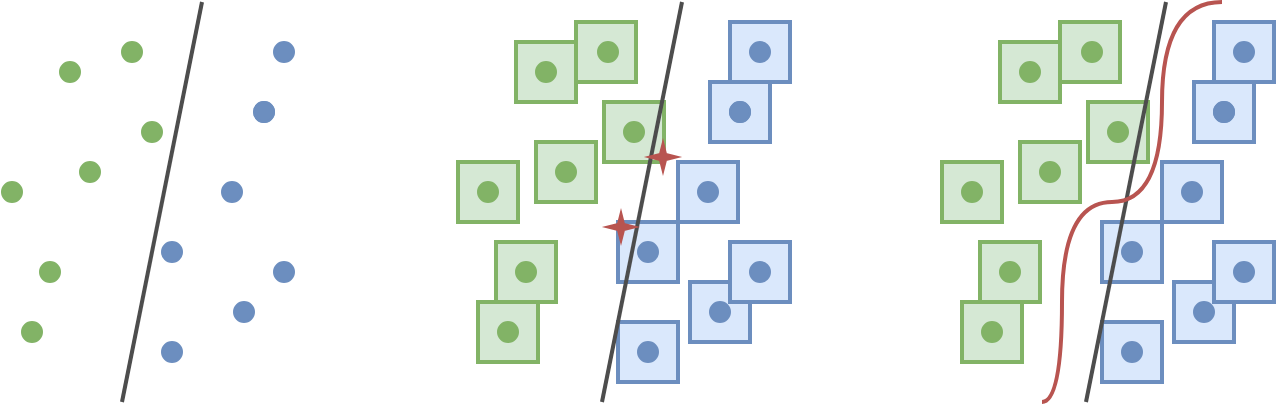 <mxfile version="21.3.0" type="github">
  <diagram name="第 1 页" id="va2elEv_ePMMwIXMEIVM">
    <mxGraphModel dx="773" dy="483" grid="1" gridSize="10" guides="1" tooltips="1" connect="1" arrows="1" fold="1" page="1" pageScale="1" pageWidth="827" pageHeight="1169" math="0" shadow="0">
      <root>
        <mxCell id="0" />
        <mxCell id="1" parent="0" />
        <mxCell id="1JI51tQYWNCI1HL2yKrb-83" value="" style="whiteSpace=wrap;html=1;aspect=fixed;fillColor=#dae8fc;strokeColor=#6c8ebf;strokeWidth=2;" vertex="1" parent="1">
          <mxGeometry x="358" y="360" width="30" height="30" as="geometry" />
        </mxCell>
        <mxCell id="1JI51tQYWNCI1HL2yKrb-85" value="" style="whiteSpace=wrap;html=1;aspect=fixed;fillColor=#dae8fc;strokeColor=#6c8ebf;strokeWidth=2;" vertex="1" parent="1">
          <mxGeometry x="394" y="340" width="30" height="30" as="geometry" />
        </mxCell>
        <mxCell id="1JI51tQYWNCI1HL2yKrb-86" value="" style="whiteSpace=wrap;html=1;aspect=fixed;fillColor=#dae8fc;strokeColor=#6c8ebf;strokeWidth=2;" vertex="1" parent="1">
          <mxGeometry x="358" y="310" width="30" height="30" as="geometry" />
        </mxCell>
        <mxCell id="1JI51tQYWNCI1HL2yKrb-50" value="" style="whiteSpace=wrap;html=1;aspect=fixed;fillColor=#d5e8d4;strokeColor=#82b366;strokeWidth=2;" vertex="1" parent="1">
          <mxGeometry x="307" y="220" width="30" height="30" as="geometry" />
        </mxCell>
        <mxCell id="1JI51tQYWNCI1HL2yKrb-51" value="" style="whiteSpace=wrap;html=1;aspect=fixed;fillColor=#d5e8d4;strokeColor=#82b366;strokeWidth=2;" vertex="1" parent="1">
          <mxGeometry x="317" y="270" width="30" height="30" as="geometry" />
        </mxCell>
        <mxCell id="1JI51tQYWNCI1HL2yKrb-52" value="" style="whiteSpace=wrap;html=1;aspect=fixed;fillColor=#dae8fc;strokeColor=#6c8ebf;strokeWidth=2;" vertex="1" parent="1">
          <mxGeometry x="388" y="280" width="30" height="30" as="geometry" />
        </mxCell>
        <mxCell id="1JI51tQYWNCI1HL2yKrb-53" value="" style="whiteSpace=wrap;html=1;aspect=fixed;fillColor=#d5e8d4;strokeColor=#82b366;strokeWidth=2;" vertex="1" parent="1">
          <mxGeometry x="337" y="210" width="30" height="30" as="geometry" />
        </mxCell>
        <mxCell id="1JI51tQYWNCI1HL2yKrb-54" value="" style="whiteSpace=wrap;html=1;aspect=fixed;fillColor=#d5e8d4;strokeColor=#82b366;strokeWidth=2;" vertex="1" parent="1">
          <mxGeometry x="278" y="280" width="30" height="30" as="geometry" />
        </mxCell>
        <mxCell id="1JI51tQYWNCI1HL2yKrb-55" value="" style="whiteSpace=wrap;html=1;aspect=fixed;fillColor=#d5e8d4;strokeColor=#82b366;strokeWidth=2;" vertex="1" parent="1">
          <mxGeometry x="297" y="320" width="30" height="30" as="geometry" />
        </mxCell>
        <mxCell id="1JI51tQYWNCI1HL2yKrb-56" value="" style="whiteSpace=wrap;html=1;aspect=fixed;fillColor=#dae8fc;strokeColor=#6c8ebf;strokeWidth=2;" vertex="1" parent="1">
          <mxGeometry x="414" y="320" width="30" height="30" as="geometry" />
        </mxCell>
        <mxCell id="1JI51tQYWNCI1HL2yKrb-59" value="" style="whiteSpace=wrap;html=1;aspect=fixed;fillColor=#d5e8d4;strokeColor=#82b366;strokeWidth=2;" vertex="1" parent="1">
          <mxGeometry x="288" y="350" width="30" height="30" as="geometry" />
        </mxCell>
        <mxCell id="1JI51tQYWNCI1HL2yKrb-60" value="" style="whiteSpace=wrap;html=1;aspect=fixed;fillColor=#dae8fc;strokeColor=#6c8ebf;strokeWidth=2;" vertex="1" parent="1">
          <mxGeometry x="414" y="210" width="30" height="30" as="geometry" />
        </mxCell>
        <mxCell id="1JI51tQYWNCI1HL2yKrb-61" value="" style="whiteSpace=wrap;html=1;aspect=fixed;fillColor=#dae8fc;strokeColor=#6c8ebf;strokeWidth=2;" vertex="1" parent="1">
          <mxGeometry x="404" y="240" width="30" height="30" as="geometry" />
        </mxCell>
        <mxCell id="1JI51tQYWNCI1HL2yKrb-33" value="" style="whiteSpace=wrap;html=1;aspect=fixed;fillColor=#d5e8d4;strokeColor=#82b366;strokeWidth=2;" vertex="1" parent="1">
          <mxGeometry x="351" y="250" width="30" height="30" as="geometry" />
        </mxCell>
        <mxCell id="1JI51tQYWNCI1HL2yKrb-1" value="" style="ellipse;whiteSpace=wrap;html=1;aspect=fixed;fillColor=#82B366;strokeColor=#82b366;" vertex="1" parent="1">
          <mxGeometry x="79" y="230" width="10" height="10" as="geometry" />
        </mxCell>
        <mxCell id="1JI51tQYWNCI1HL2yKrb-2" value="" style="ellipse;whiteSpace=wrap;html=1;aspect=fixed;fillColor=#82B366;strokeColor=#82b366;" vertex="1" parent="1">
          <mxGeometry x="50" y="290" width="10" height="10" as="geometry" />
        </mxCell>
        <mxCell id="1JI51tQYWNCI1HL2yKrb-4" value="" style="ellipse;whiteSpace=wrap;html=1;aspect=fixed;fillColor=#82B366;strokeColor=#82b366;" vertex="1" parent="1">
          <mxGeometry x="110" y="220" width="10" height="10" as="geometry" />
        </mxCell>
        <mxCell id="1JI51tQYWNCI1HL2yKrb-5" value="" style="ellipse;whiteSpace=wrap;html=1;aspect=fixed;fillColor=#82B366;strokeColor=#82b366;" vertex="1" parent="1">
          <mxGeometry x="89" y="280" width="10" height="10" as="geometry" />
        </mxCell>
        <mxCell id="1JI51tQYWNCI1HL2yKrb-6" value="" style="ellipse;whiteSpace=wrap;html=1;aspect=fixed;fillColor=#82B366;strokeColor=#82b366;" vertex="1" parent="1">
          <mxGeometry x="69" y="330" width="10" height="10" as="geometry" />
        </mxCell>
        <mxCell id="1JI51tQYWNCI1HL2yKrb-7" value="" style="ellipse;whiteSpace=wrap;html=1;aspect=fixed;fillColor=#82B366;strokeColor=#82b366;" vertex="1" parent="1">
          <mxGeometry x="120" y="260" width="10" height="10" as="geometry" />
        </mxCell>
        <mxCell id="1JI51tQYWNCI1HL2yKrb-8" value="" style="ellipse;whiteSpace=wrap;html=1;aspect=fixed;fillColor=#82B366;strokeColor=#82b366;" vertex="1" parent="1">
          <mxGeometry x="60" y="360" width="10" height="10" as="geometry" />
        </mxCell>
        <mxCell id="1JI51tQYWNCI1HL2yKrb-9" value="" style="ellipse;whiteSpace=wrap;html=1;aspect=fixed;fillColor=#6C8EBF;strokeColor=#6c8ebf;" vertex="1" parent="1">
          <mxGeometry x="130" y="320" width="10" height="10" as="geometry" />
        </mxCell>
        <mxCell id="1JI51tQYWNCI1HL2yKrb-10" value="" style="ellipse;whiteSpace=wrap;html=1;aspect=fixed;fillColor=#6C8EBF;strokeColor=#6c8ebf;" vertex="1" parent="1">
          <mxGeometry x="130" y="370" width="10" height="10" as="geometry" />
        </mxCell>
        <mxCell id="1JI51tQYWNCI1HL2yKrb-11" value="" style="ellipse;whiteSpace=wrap;html=1;aspect=fixed;fillColor=#6C8EBF;strokeColor=#6c8ebf;" vertex="1" parent="1">
          <mxGeometry x="160" y="290" width="10" height="10" as="geometry" />
        </mxCell>
        <mxCell id="1JI51tQYWNCI1HL2yKrb-12" value="" style="ellipse;whiteSpace=wrap;html=1;aspect=fixed;fillColor=#6C8EBF;strokeColor=#6c8ebf;" vertex="1" parent="1">
          <mxGeometry x="166" y="350" width="10" height="10" as="geometry" />
        </mxCell>
        <mxCell id="1JI51tQYWNCI1HL2yKrb-13" value="" style="ellipse;whiteSpace=wrap;html=1;aspect=fixed;fillColor=#6C8EBF;strokeColor=#6c8ebf;" vertex="1" parent="1">
          <mxGeometry x="186" y="220" width="10" height="10" as="geometry" />
        </mxCell>
        <mxCell id="1JI51tQYWNCI1HL2yKrb-14" value="" style="ellipse;whiteSpace=wrap;html=1;aspect=fixed;fillColor=#6C8EBF;strokeColor=#6c8ebf;" vertex="1" parent="1">
          <mxGeometry x="186" y="330" width="10" height="10" as="geometry" />
        </mxCell>
        <mxCell id="1JI51tQYWNCI1HL2yKrb-15" value="" style="ellipse;whiteSpace=wrap;html=1;aspect=fixed;fillColor=#6C8EBF;strokeColor=#6c8ebf;" vertex="1" parent="1">
          <mxGeometry x="176" y="250" width="10" height="10" as="geometry" />
        </mxCell>
        <mxCell id="1JI51tQYWNCI1HL2yKrb-16" value="" style="endArrow=none;html=1;rounded=0;strokeWidth=2;strokeColor=#4D4D4D;" edge="1" parent="1">
          <mxGeometry width="50" height="50" relative="1" as="geometry">
            <mxPoint x="110" y="400" as="sourcePoint" />
            <mxPoint x="150" y="200" as="targetPoint" />
          </mxGeometry>
        </mxCell>
        <mxCell id="1JI51tQYWNCI1HL2yKrb-64" value="" style="ellipse;whiteSpace=wrap;html=1;aspect=fixed;fillColor=#6C8EBF;strokeColor=#6c8ebf;" vertex="1" parent="1">
          <mxGeometry x="176" y="250" width="10" height="10" as="geometry" />
        </mxCell>
        <mxCell id="1JI51tQYWNCI1HL2yKrb-65" value="" style="ellipse;whiteSpace=wrap;html=1;aspect=fixed;fillColor=#82B366;strokeColor=#82b366;" vertex="1" parent="1">
          <mxGeometry x="317" y="230" width="10" height="10" as="geometry" />
        </mxCell>
        <mxCell id="1JI51tQYWNCI1HL2yKrb-66" value="" style="ellipse;whiteSpace=wrap;html=1;aspect=fixed;fillColor=#82B366;strokeColor=#82b366;" vertex="1" parent="1">
          <mxGeometry x="288" y="290" width="10" height="10" as="geometry" />
        </mxCell>
        <mxCell id="1JI51tQYWNCI1HL2yKrb-67" value="" style="ellipse;whiteSpace=wrap;html=1;aspect=fixed;fillColor=#82B366;strokeColor=#82b366;" vertex="1" parent="1">
          <mxGeometry x="348" y="220" width="10" height="10" as="geometry" />
        </mxCell>
        <mxCell id="1JI51tQYWNCI1HL2yKrb-68" value="" style="ellipse;whiteSpace=wrap;html=1;aspect=fixed;fillColor=#82B366;strokeColor=#82b366;" vertex="1" parent="1">
          <mxGeometry x="327" y="280" width="10" height="10" as="geometry" />
        </mxCell>
        <mxCell id="1JI51tQYWNCI1HL2yKrb-69" value="" style="ellipse;whiteSpace=wrap;html=1;aspect=fixed;fillColor=#82B366;strokeColor=#82b366;" vertex="1" parent="1">
          <mxGeometry x="307" y="330" width="10" height="10" as="geometry" />
        </mxCell>
        <mxCell id="1JI51tQYWNCI1HL2yKrb-70" value="" style="ellipse;whiteSpace=wrap;html=1;aspect=fixed;fillColor=#82B366;strokeColor=#82b366;" vertex="1" parent="1">
          <mxGeometry x="361" y="260" width="10" height="10" as="geometry" />
        </mxCell>
        <mxCell id="1JI51tQYWNCI1HL2yKrb-71" value="" style="ellipse;whiteSpace=wrap;html=1;aspect=fixed;fillColor=#82B366;strokeColor=#82b366;" vertex="1" parent="1">
          <mxGeometry x="298" y="360" width="10" height="10" as="geometry" />
        </mxCell>
        <mxCell id="1JI51tQYWNCI1HL2yKrb-72" value="" style="ellipse;whiteSpace=wrap;html=1;aspect=fixed;fillColor=#6C8EBF;strokeColor=#6c8ebf;" vertex="1" parent="1">
          <mxGeometry x="368" y="320" width="10" height="10" as="geometry" />
        </mxCell>
        <mxCell id="1JI51tQYWNCI1HL2yKrb-73" value="" style="ellipse;whiteSpace=wrap;html=1;aspect=fixed;fillColor=#6C8EBF;strokeColor=#6c8ebf;" vertex="1" parent="1">
          <mxGeometry x="368" y="370" width="10" height="10" as="geometry" />
        </mxCell>
        <mxCell id="1JI51tQYWNCI1HL2yKrb-74" value="" style="ellipse;whiteSpace=wrap;html=1;aspect=fixed;fillColor=#6C8EBF;strokeColor=#6c8ebf;" vertex="1" parent="1">
          <mxGeometry x="398" y="290" width="10" height="10" as="geometry" />
        </mxCell>
        <mxCell id="1JI51tQYWNCI1HL2yKrb-75" value="" style="ellipse;whiteSpace=wrap;html=1;aspect=fixed;fillColor=#6C8EBF;strokeColor=#6c8ebf;" vertex="1" parent="1">
          <mxGeometry x="404" y="350" width="10" height="10" as="geometry" />
        </mxCell>
        <mxCell id="1JI51tQYWNCI1HL2yKrb-76" value="" style="ellipse;whiteSpace=wrap;html=1;aspect=fixed;fillColor=#6C8EBF;strokeColor=#6c8ebf;" vertex="1" parent="1">
          <mxGeometry x="424" y="220" width="10" height="10" as="geometry" />
        </mxCell>
        <mxCell id="1JI51tQYWNCI1HL2yKrb-77" value="" style="ellipse;whiteSpace=wrap;html=1;aspect=fixed;fillColor=#6C8EBF;strokeColor=#6c8ebf;" vertex="1" parent="1">
          <mxGeometry x="424" y="330" width="10" height="10" as="geometry" />
        </mxCell>
        <mxCell id="1JI51tQYWNCI1HL2yKrb-78" value="" style="ellipse;whiteSpace=wrap;html=1;aspect=fixed;fillColor=#6C8EBF;strokeColor=#6c8ebf;" vertex="1" parent="1">
          <mxGeometry x="414" y="250" width="10" height="10" as="geometry" />
        </mxCell>
        <mxCell id="1JI51tQYWNCI1HL2yKrb-79" value="" style="endArrow=none;html=1;rounded=0;strokeWidth=2;strokeColor=#4D4D4D;" edge="1" parent="1">
          <mxGeometry width="50" height="50" relative="1" as="geometry">
            <mxPoint x="350" y="400" as="sourcePoint" />
            <mxPoint x="390" y="200" as="targetPoint" />
          </mxGeometry>
        </mxCell>
        <mxCell id="1JI51tQYWNCI1HL2yKrb-80" value="" style="ellipse;whiteSpace=wrap;html=1;aspect=fixed;fillColor=#6C8EBF;strokeColor=#6c8ebf;" vertex="1" parent="1">
          <mxGeometry x="414" y="250" width="10" height="10" as="geometry" />
        </mxCell>
        <mxCell id="1JI51tQYWNCI1HL2yKrb-117" value="" style="verticalLabelPosition=bottom;verticalAlign=top;html=1;shape=mxgraph.basic.4_point_star_2;dx=0.8;fillColor=#B85450;strokeColor=#b85450;" vertex="1" parent="1">
          <mxGeometry x="373" y="270" width="15" height="15" as="geometry" />
        </mxCell>
        <mxCell id="1JI51tQYWNCI1HL2yKrb-119" value="" style="verticalLabelPosition=bottom;verticalAlign=top;html=1;shape=mxgraph.basic.4_point_star_2;dx=0.8;fillColor=#B85450;strokeColor=#b85450;" vertex="1" parent="1">
          <mxGeometry x="352" y="305" width="15" height="15" as="geometry" />
        </mxCell>
        <mxCell id="1JI51tQYWNCI1HL2yKrb-120" value="" style="whiteSpace=wrap;html=1;aspect=fixed;fillColor=#dae8fc;strokeColor=#6c8ebf;strokeWidth=2;" vertex="1" parent="1">
          <mxGeometry x="600" y="360" width="30" height="30" as="geometry" />
        </mxCell>
        <mxCell id="1JI51tQYWNCI1HL2yKrb-121" value="" style="whiteSpace=wrap;html=1;aspect=fixed;fillColor=#dae8fc;strokeColor=#6c8ebf;strokeWidth=2;" vertex="1" parent="1">
          <mxGeometry x="636" y="340" width="30" height="30" as="geometry" />
        </mxCell>
        <mxCell id="1JI51tQYWNCI1HL2yKrb-122" value="" style="whiteSpace=wrap;html=1;aspect=fixed;fillColor=#dae8fc;strokeColor=#6c8ebf;strokeWidth=2;" vertex="1" parent="1">
          <mxGeometry x="600" y="310" width="30" height="30" as="geometry" />
        </mxCell>
        <mxCell id="1JI51tQYWNCI1HL2yKrb-123" value="" style="whiteSpace=wrap;html=1;aspect=fixed;fillColor=#d5e8d4;strokeColor=#82b366;strokeWidth=2;" vertex="1" parent="1">
          <mxGeometry x="549" y="220" width="30" height="30" as="geometry" />
        </mxCell>
        <mxCell id="1JI51tQYWNCI1HL2yKrb-124" value="" style="whiteSpace=wrap;html=1;aspect=fixed;fillColor=#d5e8d4;strokeColor=#82b366;strokeWidth=2;" vertex="1" parent="1">
          <mxGeometry x="559" y="270" width="30" height="30" as="geometry" />
        </mxCell>
        <mxCell id="1JI51tQYWNCI1HL2yKrb-125" value="" style="whiteSpace=wrap;html=1;aspect=fixed;fillColor=#dae8fc;strokeColor=#6c8ebf;strokeWidth=2;" vertex="1" parent="1">
          <mxGeometry x="630" y="280" width="30" height="30" as="geometry" />
        </mxCell>
        <mxCell id="1JI51tQYWNCI1HL2yKrb-126" value="" style="whiteSpace=wrap;html=1;aspect=fixed;fillColor=#d5e8d4;strokeColor=#82b366;strokeWidth=2;" vertex="1" parent="1">
          <mxGeometry x="579" y="210" width="30" height="30" as="geometry" />
        </mxCell>
        <mxCell id="1JI51tQYWNCI1HL2yKrb-127" value="" style="whiteSpace=wrap;html=1;aspect=fixed;fillColor=#d5e8d4;strokeColor=#82b366;strokeWidth=2;" vertex="1" parent="1">
          <mxGeometry x="520" y="280" width="30" height="30" as="geometry" />
        </mxCell>
        <mxCell id="1JI51tQYWNCI1HL2yKrb-128" value="" style="whiteSpace=wrap;html=1;aspect=fixed;fillColor=#d5e8d4;strokeColor=#82b366;strokeWidth=2;" vertex="1" parent="1">
          <mxGeometry x="539" y="320" width="30" height="30" as="geometry" />
        </mxCell>
        <mxCell id="1JI51tQYWNCI1HL2yKrb-129" value="" style="whiteSpace=wrap;html=1;aspect=fixed;fillColor=#dae8fc;strokeColor=#6c8ebf;strokeWidth=2;" vertex="1" parent="1">
          <mxGeometry x="656" y="320" width="30" height="30" as="geometry" />
        </mxCell>
        <mxCell id="1JI51tQYWNCI1HL2yKrb-130" value="" style="whiteSpace=wrap;html=1;aspect=fixed;fillColor=#d5e8d4;strokeColor=#82b366;strokeWidth=2;" vertex="1" parent="1">
          <mxGeometry x="530" y="350" width="30" height="30" as="geometry" />
        </mxCell>
        <mxCell id="1JI51tQYWNCI1HL2yKrb-131" value="" style="whiteSpace=wrap;html=1;aspect=fixed;fillColor=#dae8fc;strokeColor=#6c8ebf;strokeWidth=2;" vertex="1" parent="1">
          <mxGeometry x="656" y="210" width="30" height="30" as="geometry" />
        </mxCell>
        <mxCell id="1JI51tQYWNCI1HL2yKrb-132" value="" style="whiteSpace=wrap;html=1;aspect=fixed;fillColor=#dae8fc;strokeColor=#6c8ebf;strokeWidth=2;" vertex="1" parent="1">
          <mxGeometry x="646" y="240" width="30" height="30" as="geometry" />
        </mxCell>
        <mxCell id="1JI51tQYWNCI1HL2yKrb-133" value="" style="whiteSpace=wrap;html=1;aspect=fixed;fillColor=#d5e8d4;strokeColor=#82b366;strokeWidth=2;" vertex="1" parent="1">
          <mxGeometry x="593" y="250" width="30" height="30" as="geometry" />
        </mxCell>
        <mxCell id="1JI51tQYWNCI1HL2yKrb-134" value="" style="ellipse;whiteSpace=wrap;html=1;aspect=fixed;fillColor=#82B366;strokeColor=#82b366;" vertex="1" parent="1">
          <mxGeometry x="559" y="230" width="10" height="10" as="geometry" />
        </mxCell>
        <mxCell id="1JI51tQYWNCI1HL2yKrb-135" value="" style="ellipse;whiteSpace=wrap;html=1;aspect=fixed;fillColor=#82B366;strokeColor=#82b366;" vertex="1" parent="1">
          <mxGeometry x="530" y="290" width="10" height="10" as="geometry" />
        </mxCell>
        <mxCell id="1JI51tQYWNCI1HL2yKrb-136" value="" style="ellipse;whiteSpace=wrap;html=1;aspect=fixed;fillColor=#82B366;strokeColor=#82b366;" vertex="1" parent="1">
          <mxGeometry x="590" y="220" width="10" height="10" as="geometry" />
        </mxCell>
        <mxCell id="1JI51tQYWNCI1HL2yKrb-137" value="" style="ellipse;whiteSpace=wrap;html=1;aspect=fixed;fillColor=#82B366;strokeColor=#82b366;" vertex="1" parent="1">
          <mxGeometry x="569" y="280" width="10" height="10" as="geometry" />
        </mxCell>
        <mxCell id="1JI51tQYWNCI1HL2yKrb-138" value="" style="ellipse;whiteSpace=wrap;html=1;aspect=fixed;fillColor=#82B366;strokeColor=#82b366;" vertex="1" parent="1">
          <mxGeometry x="549" y="330" width="10" height="10" as="geometry" />
        </mxCell>
        <mxCell id="1JI51tQYWNCI1HL2yKrb-139" value="" style="ellipse;whiteSpace=wrap;html=1;aspect=fixed;fillColor=#82B366;strokeColor=#82b366;" vertex="1" parent="1">
          <mxGeometry x="603" y="260" width="10" height="10" as="geometry" />
        </mxCell>
        <mxCell id="1JI51tQYWNCI1HL2yKrb-140" value="" style="ellipse;whiteSpace=wrap;html=1;aspect=fixed;fillColor=#82B366;strokeColor=#82b366;" vertex="1" parent="1">
          <mxGeometry x="540" y="360" width="10" height="10" as="geometry" />
        </mxCell>
        <mxCell id="1JI51tQYWNCI1HL2yKrb-141" value="" style="ellipse;whiteSpace=wrap;html=1;aspect=fixed;fillColor=#6C8EBF;strokeColor=#6c8ebf;" vertex="1" parent="1">
          <mxGeometry x="610" y="320" width="10" height="10" as="geometry" />
        </mxCell>
        <mxCell id="1JI51tQYWNCI1HL2yKrb-142" value="" style="ellipse;whiteSpace=wrap;html=1;aspect=fixed;fillColor=#6C8EBF;strokeColor=#6c8ebf;" vertex="1" parent="1">
          <mxGeometry x="610" y="370" width="10" height="10" as="geometry" />
        </mxCell>
        <mxCell id="1JI51tQYWNCI1HL2yKrb-143" value="" style="ellipse;whiteSpace=wrap;html=1;aspect=fixed;fillColor=#6C8EBF;strokeColor=#6c8ebf;" vertex="1" parent="1">
          <mxGeometry x="640" y="290" width="10" height="10" as="geometry" />
        </mxCell>
        <mxCell id="1JI51tQYWNCI1HL2yKrb-144" value="" style="ellipse;whiteSpace=wrap;html=1;aspect=fixed;fillColor=#6C8EBF;strokeColor=#6c8ebf;" vertex="1" parent="1">
          <mxGeometry x="646" y="350" width="10" height="10" as="geometry" />
        </mxCell>
        <mxCell id="1JI51tQYWNCI1HL2yKrb-145" value="" style="ellipse;whiteSpace=wrap;html=1;aspect=fixed;fillColor=#6C8EBF;strokeColor=#6c8ebf;" vertex="1" parent="1">
          <mxGeometry x="666" y="220" width="10" height="10" as="geometry" />
        </mxCell>
        <mxCell id="1JI51tQYWNCI1HL2yKrb-146" value="" style="ellipse;whiteSpace=wrap;html=1;aspect=fixed;fillColor=#6C8EBF;strokeColor=#6c8ebf;" vertex="1" parent="1">
          <mxGeometry x="666" y="330" width="10" height="10" as="geometry" />
        </mxCell>
        <mxCell id="1JI51tQYWNCI1HL2yKrb-147" value="" style="ellipse;whiteSpace=wrap;html=1;aspect=fixed;fillColor=#6C8EBF;strokeColor=#6c8ebf;" vertex="1" parent="1">
          <mxGeometry x="656" y="250" width="10" height="10" as="geometry" />
        </mxCell>
        <mxCell id="1JI51tQYWNCI1HL2yKrb-148" value="" style="endArrow=none;html=1;rounded=0;strokeWidth=2;strokeColor=#4D4D4D;" edge="1" parent="1">
          <mxGeometry width="50" height="50" relative="1" as="geometry">
            <mxPoint x="592" y="400" as="sourcePoint" />
            <mxPoint x="632" y="200" as="targetPoint" />
          </mxGeometry>
        </mxCell>
        <mxCell id="1JI51tQYWNCI1HL2yKrb-149" value="" style="ellipse;whiteSpace=wrap;html=1;aspect=fixed;fillColor=#6C8EBF;strokeColor=#6c8ebf;" vertex="1" parent="1">
          <mxGeometry x="656" y="250" width="10" height="10" as="geometry" />
        </mxCell>
        <mxCell id="1JI51tQYWNCI1HL2yKrb-153" value="" style="endArrow=none;html=1;rounded=0;strokeWidth=2;strokeColor=#B85450;edgeStyle=orthogonalEdgeStyle;curved=1;" edge="1" parent="1">
          <mxGeometry width="50" height="50" relative="1" as="geometry">
            <mxPoint x="570" y="400" as="sourcePoint" />
            <mxPoint x="660" y="200" as="targetPoint" />
            <Array as="points">
              <mxPoint x="580" y="400" />
              <mxPoint x="580" y="300" />
              <mxPoint x="630" y="300" />
              <mxPoint x="630" y="200" />
            </Array>
          </mxGeometry>
        </mxCell>
      </root>
    </mxGraphModel>
  </diagram>
</mxfile>
